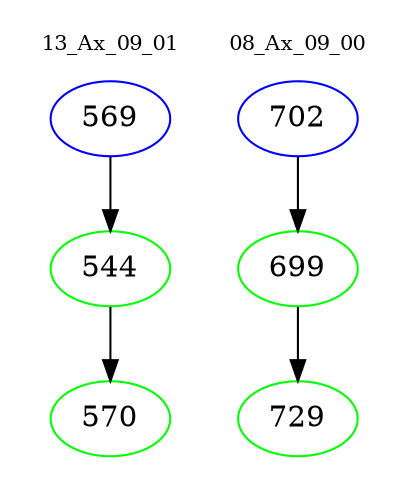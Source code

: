 digraph{
subgraph cluster_0 {
color = white
label = "13_Ax_09_01";
fontsize=10;
T0_569 [label="569", color="blue"]
T0_569 -> T0_544 [color="black"]
T0_544 [label="544", color="green"]
T0_544 -> T0_570 [color="black"]
T0_570 [label="570", color="green"]
}
subgraph cluster_1 {
color = white
label = "08_Ax_09_00";
fontsize=10;
T1_702 [label="702", color="blue"]
T1_702 -> T1_699 [color="black"]
T1_699 [label="699", color="green"]
T1_699 -> T1_729 [color="black"]
T1_729 [label="729", color="green"]
}
}
